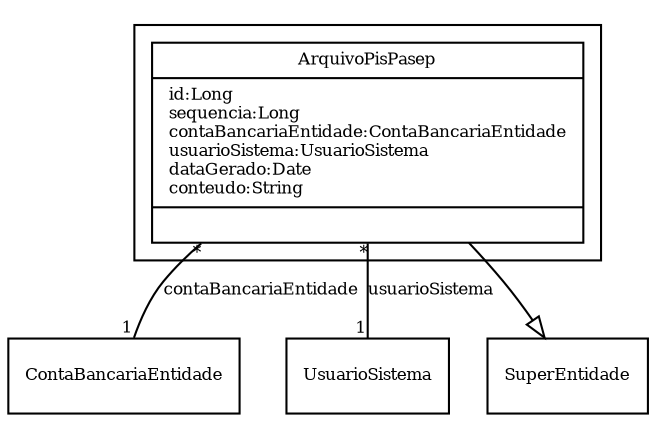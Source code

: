 digraph G{
fontname = "Times-Roman"
fontsize = 8

node [
        fontname = "Times-Roman"
        fontsize = 8
        shape = "record"
]

edge [
        fontname = "Times-Roman"
        fontsize = 8
]

subgraph clusterARQUIVO_PISPASEP
{
ArquivoPisPasep [label = "{ArquivoPisPasep|id:Long\lsequencia:Long\lcontaBancariaEntidade:ContaBancariaEntidade\lusuarioSistema:UsuarioSistema\ldataGerado:Date\lconteudo:String\l|\l}"]
}
edge [arrowhead = "none" headlabel = "1" taillabel = "*"] ArquivoPisPasep -> ContaBancariaEntidade [label = "contaBancariaEntidade"]
edge [arrowhead = "none" headlabel = "1" taillabel = "*"] ArquivoPisPasep -> UsuarioSistema [label = "usuarioSistema"]
edge [ arrowhead = "empty" headlabel = "" taillabel = ""] ArquivoPisPasep -> SuperEntidade
}

